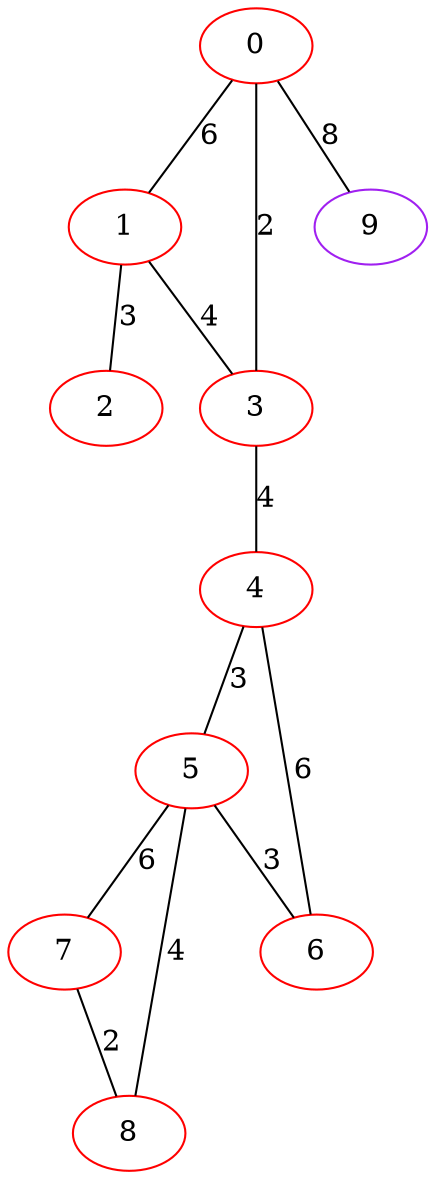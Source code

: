 graph "" {
0 [color=red, weight=1];
1 [color=red, weight=1];
2 [color=red, weight=1];
3 [color=red, weight=1];
4 [color=red, weight=1];
5 [color=red, weight=1];
6 [color=red, weight=1];
7 [color=red, weight=1];
8 [color=red, weight=1];
9 [color=purple, weight=4];
0 -- 1  [key=0, label=6];
0 -- 3  [key=0, label=2];
0 -- 9  [key=0, label=8];
1 -- 2  [key=0, label=3];
1 -- 3  [key=0, label=4];
3 -- 4  [key=0, label=4];
4 -- 5  [key=0, label=3];
4 -- 6  [key=0, label=6];
5 -- 8  [key=0, label=4];
5 -- 6  [key=0, label=3];
5 -- 7  [key=0, label=6];
7 -- 8  [key=0, label=2];
}
